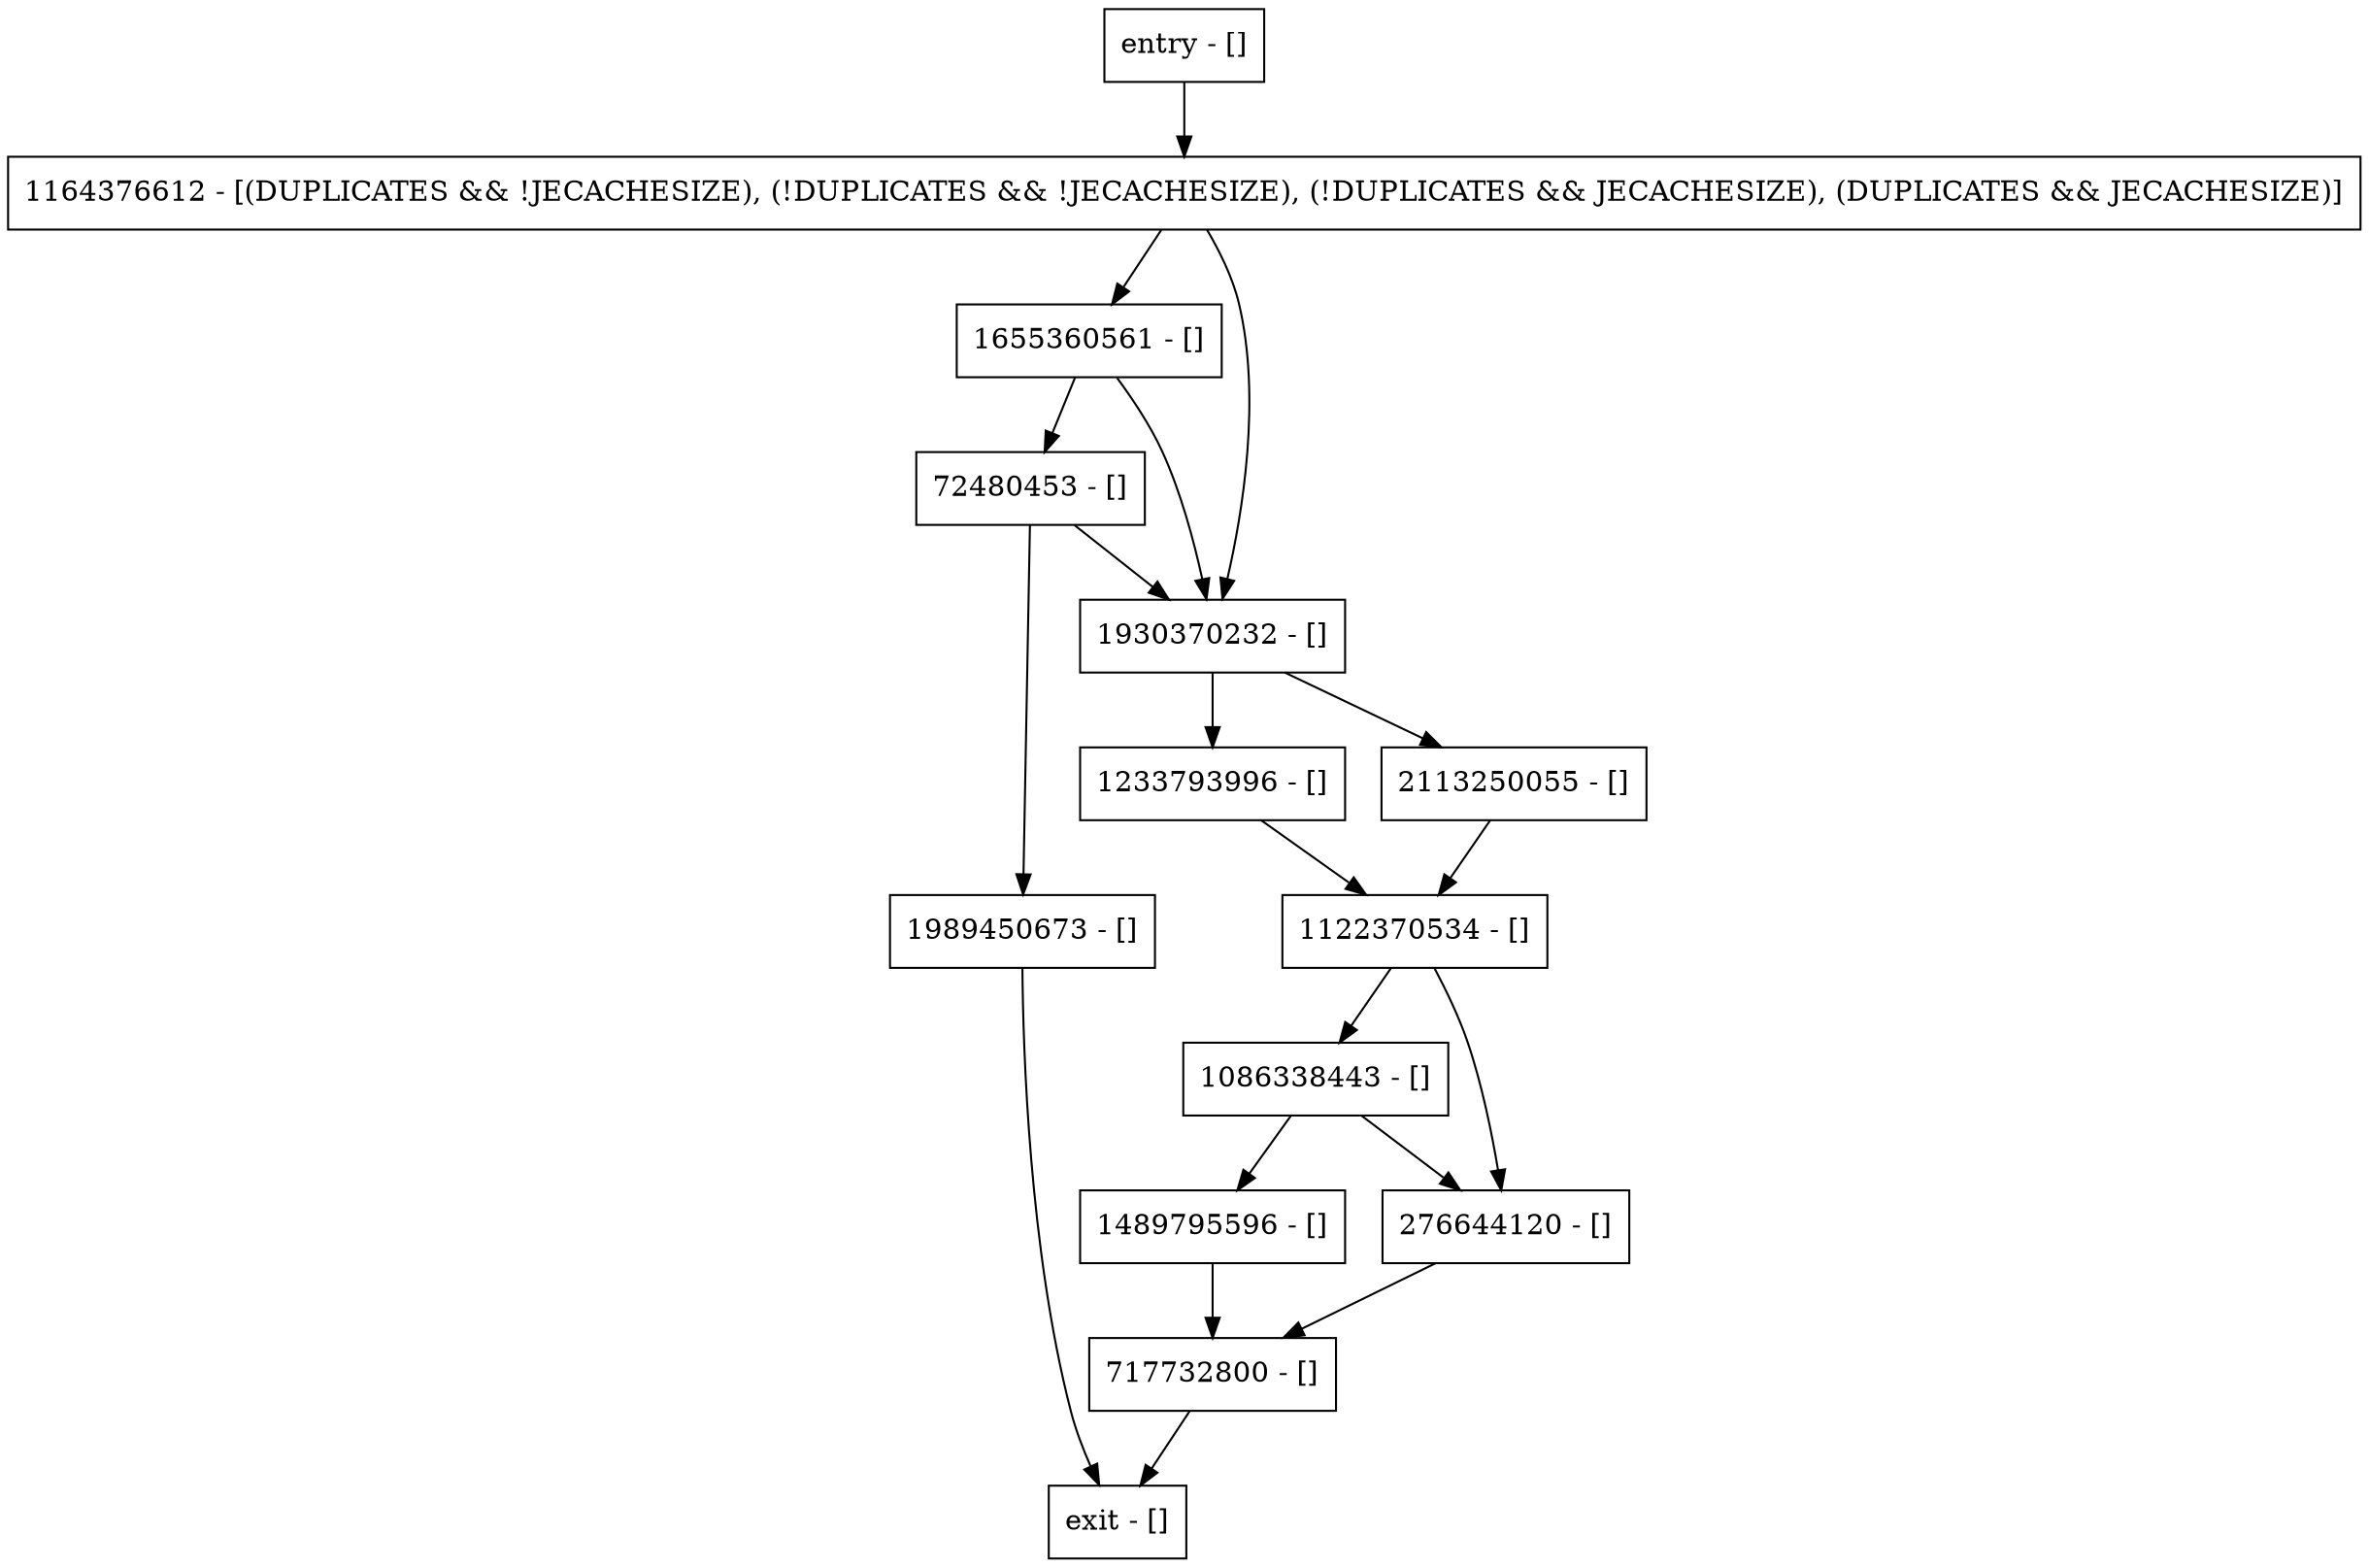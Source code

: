 digraph <init> {
node [shape=record];
1989450673 [label="1989450673 - []"];
276644120 [label="276644120 - []"];
entry [label="entry - []"];
exit [label="exit - []"];
1164376612 [label="1164376612 - [(DUPLICATES && !JECACHESIZE), (!DUPLICATES && !JECACHESIZE), (!DUPLICATES && JECACHESIZE), (DUPLICATES && JECACHESIZE)]"];
1489795596 [label="1489795596 - []"];
1655360561 [label="1655360561 - []"];
1122370534 [label="1122370534 - []"];
2113250055 [label="2113250055 - []"];
717732800 [label="717732800 - []"];
1930370232 [label="1930370232 - []"];
1233793996 [label="1233793996 - []"];
1086338443 [label="1086338443 - []"];
72480453 [label="72480453 - []"];
entry;
exit;
1989450673 -> exit;
276644120 -> 717732800;
entry -> 1164376612;
1164376612 -> 1655360561;
1164376612 -> 1930370232;
1489795596 -> 717732800;
1655360561 -> 1930370232;
1655360561 -> 72480453;
1122370534 -> 276644120;
1122370534 -> 1086338443;
2113250055 -> 1122370534;
717732800 -> exit;
1930370232 -> 2113250055;
1930370232 -> 1233793996;
1233793996 -> 1122370534;
1086338443 -> 276644120;
1086338443 -> 1489795596;
72480453 -> 1989450673;
72480453 -> 1930370232;
}
